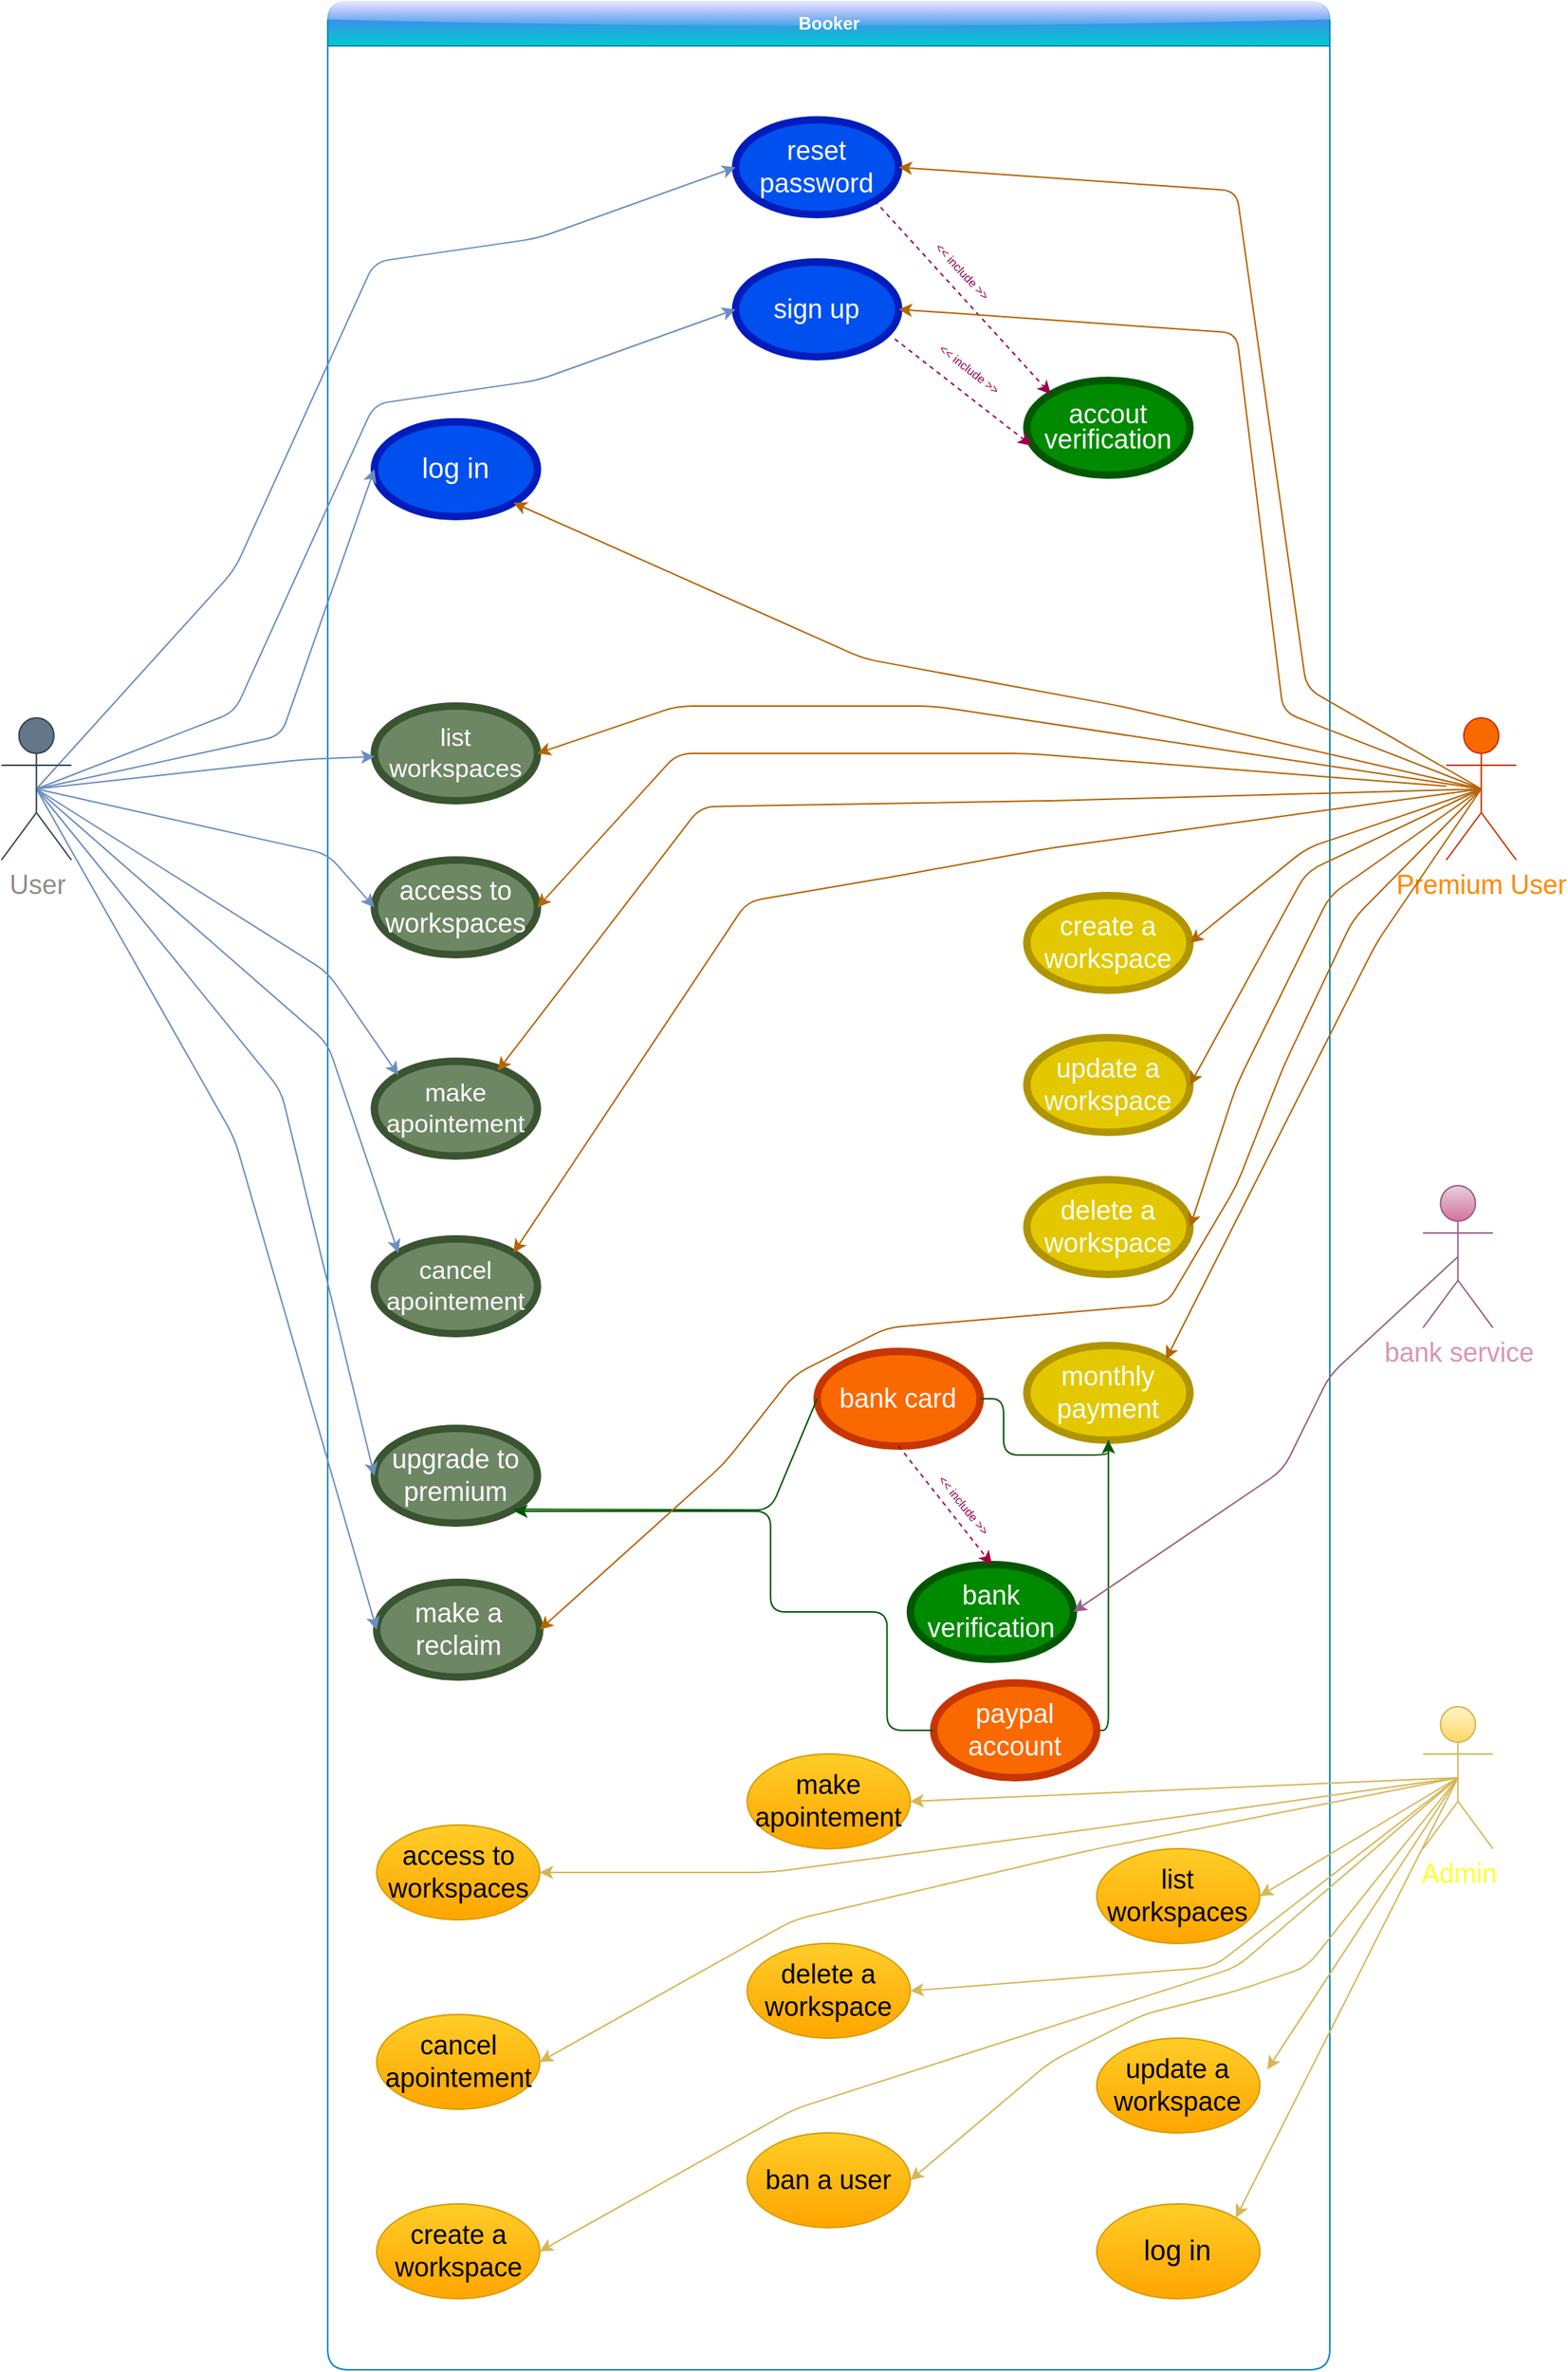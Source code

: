 <mxfile>
    <diagram id="_kCAXdjl6R5vZ4QBvbjE" name="Page-1">
        <mxGraphModel dx="1204" dy="2482" grid="1" gridSize="16" guides="1" tooltips="1" connect="1" arrows="1" fold="1" page="1" pageScale="1" pageWidth="1200" pageHeight="1600" background="none" math="0" shadow="0">
            <root>
                <mxCell id="0"/>
                <mxCell id="1" parent="0"/>
                <mxCell id="193" value="" style="group" vertex="1" connectable="0" parent="1">
                    <mxGeometry x="88" y="-1600" width="1024" height="1600" as="geometry"/>
                </mxCell>
                <mxCell id="40" value="Booker" style="swimlane;whiteSpace=wrap;html=1;startSize=30;fillColor=#6666FF;strokeColor=#0084bd;fontColor=#ffffff;gradientColor=#00CCCC;glass=1;swimlaneLine=1;rounded=1;shadow=0;swimlaneFillColor=#FFFFFF;" parent="193" vertex="1">
                    <mxGeometry x="220.554" width="677.415" height="1600" as="geometry">
                        <mxRectangle x="240" y="-1030" width="80" height="30" as="alternateBounds"/>
                    </mxGeometry>
                </mxCell>
                <mxCell id="21" value="&lt;font color=&quot;#99004d&quot;&gt;&amp;lt;&amp;lt; include &amp;gt;&amp;gt;&lt;/font&gt;" style="text;html=1;strokeColor=none;fillColor=none;align=center;verticalAlign=middle;whiteSpace=wrap;rounded=0;fontSize=8;rotation=47;" parent="40" vertex="1">
                    <mxGeometry x="381.243" y="158.4" width="94.523" height="48.0" as="geometry"/>
                </mxCell>
                <mxCell id="17" value="&lt;font color=&quot;#99004d&quot;&gt;&amp;lt;&amp;lt; include &amp;gt;&amp;gt;&lt;/font&gt;" style="text;html=1;align=center;verticalAlign=middle;whiteSpace=wrap;rounded=0;fontSize=8;rotation=38;" parent="40" vertex="1">
                    <mxGeometry x="385.969" y="224.0" width="94.523" height="48.0" as="geometry"/>
                </mxCell>
                <mxCell id="46" value="&lt;font style=&quot;font-size: 19px;&quot;&gt;log in&lt;/font&gt;" style="ellipse;whiteSpace=wrap;html=1;fillColor=#0050ef;fontColor=#ffffff;strokeColor=#001DBC;strokeWidth=5;" parent="40" vertex="1">
                    <mxGeometry x="31.508" y="284" width="110.277" height="64" as="geometry"/>
                </mxCell>
                <mxCell id="30" value="&lt;font style=&quot;font-size: 17px;&quot;&gt;list workspaces&lt;/font&gt;" style="ellipse;whiteSpace=wrap;html=1;fontSize=9;fillColor=#6d8764;fontColor=#ffffff;strokeColor=#3A5431;strokeWidth=5;" parent="40" vertex="1">
                    <mxGeometry x="31.508" y="476.0" width="110.277" height="64" as="geometry"/>
                </mxCell>
                <mxCell id="38" value="&lt;font style=&quot;font-size: 18px;&quot;&gt;access to workspaces&lt;/font&gt;" style="ellipse;whiteSpace=wrap;html=1;fontSize=9;fillColor=#6d8764;fontColor=#ffffff;strokeColor=#3A5431;strokeWidth=5;" parent="40" vertex="1">
                    <mxGeometry x="31.508" y="580" width="110.277" height="64" as="geometry"/>
                </mxCell>
                <mxCell id="32" value="&lt;font style=&quot;font-size: 17px;&quot;&gt;make apointement&lt;/font&gt;" style="ellipse;whiteSpace=wrap;html=1;fontSize=9;fillColor=#6d8764;fontColor=#ffffff;strokeColor=#3A5431;strokeWidth=5;" parent="40" vertex="1">
                    <mxGeometry x="31.508" y="716.0" width="110.277" height="64" as="geometry"/>
                </mxCell>
                <mxCell id="34" value="&lt;font style=&quot;font-size: 17px;&quot;&gt;cancel apointement&lt;/font&gt;" style="ellipse;whiteSpace=wrap;html=1;fontSize=9;strokeWidth=5;fillColor=#6d8764;fontColor=#ffffff;strokeColor=#3A5431;" parent="40" vertex="1">
                    <mxGeometry x="31.508" y="836" width="110.277" height="64" as="geometry"/>
                </mxCell>
                <mxCell id="36" value="&lt;font style=&quot;font-size: 18px;&quot;&gt;upgrade to premium&lt;/font&gt;" style="ellipse;whiteSpace=wrap;html=1;fontSize=9;strokeWidth=5;fillColor=#6d8764;fontColor=#ffffff;strokeColor=#3A5431;" parent="40" vertex="1">
                    <mxGeometry x="31.508" y="964.0" width="110.277" height="64" as="geometry"/>
                </mxCell>
                <mxCell id="14" value="&lt;p style=&quot;line-height: 125%;&quot;&gt;&lt;font style=&quot;font-size: 18px;&quot;&gt;accout verification&lt;/font&gt;&lt;/p&gt;" style="ellipse;whiteSpace=wrap;html=1;fillColor=#008a00;strokeColor=#005700;fontColor=#ffffff;strokeWidth=5;" parent="40" vertex="1">
                    <mxGeometry x="472.615" y="256" width="110.277" height="64" as="geometry"/>
                </mxCell>
                <mxCell id="60" value="&lt;font color=&quot;#ffffff&quot; style=&quot;font-size: 18px;&quot;&gt;create a workspace&lt;/font&gt;" style="ellipse;whiteSpace=wrap;html=1;fontSize=8;fillColor=#e3c800;fontColor=#000000;strokeColor=#B09500;strokeWidth=5;" parent="40" vertex="1">
                    <mxGeometry x="472.615" y="604" width="110.277" height="64" as="geometry"/>
                </mxCell>
                <mxCell id="61" value="&lt;font style=&quot;font-size: 18px;&quot;&gt;&lt;font style=&quot;font-size: 18px;&quot; color=&quot;#fafafa&quot;&gt;update a&lt;br&gt;workspace&lt;/font&gt;&lt;br&gt;&lt;/font&gt;" style="ellipse;whiteSpace=wrap;html=1;fontSize=8;fillColor=#e3c800;fontColor=#000000;strokeColor=#B09500;strokeWidth=5;" parent="40" vertex="1">
                    <mxGeometry x="472.615" y="700" width="110.277" height="64" as="geometry"/>
                </mxCell>
                <mxCell id="71" value="&lt;font style=&quot;font-size: 18px;&quot;&gt;&lt;font style=&quot;font-size: 18px;&quot; color=&quot;#ffffff&quot;&gt;delete a&lt;br&gt;workspace&lt;/font&gt;&lt;br&gt;&lt;/font&gt;" style="ellipse;whiteSpace=wrap;html=1;fontSize=8;strokeWidth=5;fillColor=#e3c800;fontColor=#000000;strokeColor=#B09500;" parent="40" vertex="1">
                    <mxGeometry x="472.615" y="796.0" width="110.277" height="64" as="geometry"/>
                </mxCell>
                <mxCell id="76" value="&lt;font style=&quot;font-size: 18px;&quot;&gt;make a&lt;br&gt;reclaim&lt;br&gt;&lt;/font&gt;" style="ellipse;whiteSpace=wrap;html=1;fontSize=8;fillColor=#6d8764;fontColor=#ffffff;strokeColor=#3A5431;strokeWidth=5;" parent="40" vertex="1">
                    <mxGeometry x="33.083" y="1068" width="110.277" height="64" as="geometry"/>
                </mxCell>
                <mxCell id="88" value="&lt;font size=&quot;1&quot;&gt;&lt;font style=&quot;font-size: 18px;&quot; color=&quot;#ffffff&quot;&gt;monthly payment&lt;/font&gt;&lt;br&gt;&lt;/font&gt;" style="ellipse;whiteSpace=wrap;html=1;fontSize=8;fillColor=#e3c800;fontColor=#000000;strokeColor=#B09500;strokeWidth=5;" parent="40" vertex="1">
                    <mxGeometry x="472.615" y="908" width="110.277" height="64" as="geometry"/>
                </mxCell>
                <mxCell id="96" style="edgeStyle=orthogonalEdgeStyle;html=1;fontSize=9;exitX=0.5;exitY=1;exitDx=0;exitDy=0;endArrow=none;endFill=0;entryX=1;entryY=0.5;entryDx=0;entryDy=0;fillColor=#008a00;strokeColor=#005700;" parent="40" source="88" target="98" edge="1">
                    <mxGeometry relative="1" as="geometry">
                        <mxPoint x="582.892" y="1084" as="targetPoint"/>
                        <mxPoint x="606.523" y="1020" as="sourcePoint"/>
                        <Array as="points">
                            <mxPoint x="527.754" y="1168"/>
                        </Array>
                    </mxGeometry>
                </mxCell>
                <mxCell id="97" value="&lt;font style=&quot;font-size: 18px;&quot; color=&quot;#ffffff&quot;&gt;bank card&lt;/font&gt;" style="ellipse;whiteSpace=wrap;html=1;fontSize=9;fillColor=#fa6800;fontColor=#000000;strokeColor=#C73500;strokeWidth=5;" parent="40" vertex="1">
                    <mxGeometry x="330.831" y="912" width="110.277" height="64" as="geometry"/>
                </mxCell>
                <mxCell id="95" style="edgeStyle=orthogonalEdgeStyle;html=1;fontSize=9;exitX=0.5;exitY=1;exitDx=0;exitDy=0;endArrow=none;endFill=0;startArrow=classic;startFill=1;entryX=1;entryY=0.5;entryDx=0;entryDy=0;fillColor=#008a00;strokeColor=#005700;" parent="40" source="88" target="97" edge="1">
                    <mxGeometry relative="1" as="geometry">
                        <mxPoint x="456.862" y="1036" as="targetPoint"/>
                    </mxGeometry>
                </mxCell>
                <mxCell id="98" value="&lt;font style=&quot;font-size: 18px;&quot; color=&quot;#ffffff&quot;&gt;paypal account&lt;/font&gt;" style="ellipse;whiteSpace=wrap;html=1;fontSize=9;fillColor=#fa6800;fontColor=#000000;strokeColor=#C73500;strokeWidth=5;" parent="40" vertex="1">
                    <mxGeometry x="409.6" y="1136" width="110.277" height="64" as="geometry"/>
                </mxCell>
                <mxCell id="99" style="html=1;fontSize=9;exitX=1;exitY=1;exitDx=0;exitDy=0;endArrow=none;endFill=0;entryX=0;entryY=0.5;entryDx=0;entryDy=0;fillColor=#008a00;strokeColor=#005700;" parent="40" source="36" target="97" edge="1">
                    <mxGeometry relative="1" as="geometry">
                        <mxPoint x="366.277" y="1195.92" as="targetPoint"/>
                        <mxPoint x="303.262" y="1083.92" as="sourcePoint"/>
                        <Array as="points">
                            <mxPoint x="299.323" y="1019.2"/>
                        </Array>
                    </mxGeometry>
                </mxCell>
                <mxCell id="100" style="edgeStyle=orthogonalEdgeStyle;html=1;fontSize=9;endArrow=none;endFill=0;startArrow=classic;startFill=1;entryX=0;entryY=0.5;entryDx=0;entryDy=0;fillColor=#008a00;strokeColor=#005700;" parent="40" target="98" edge="1">
                    <mxGeometry relative="1" as="geometry">
                        <mxPoint x="232.369" y="1163.92" as="targetPoint"/>
                        <mxPoint x="126.031" y="1020" as="sourcePoint"/>
                        <Array as="points">
                            <mxPoint x="299.323" y="1020.8"/>
                            <mxPoint x="299.323" y="1088"/>
                            <mxPoint x="378.092" y="1088"/>
                            <mxPoint x="378.092" y="1168"/>
                        </Array>
                    </mxGeometry>
                </mxCell>
                <mxCell id="106" value="&lt;font style=&quot;font-size: 18px;&quot;&gt;sign up&lt;/font&gt;" style="ellipse;whiteSpace=wrap;html=1;fillColor=#0050ef;fontColor=#ffffff;strokeColor=#001DBC;strokeWidth=5;" parent="40" vertex="1">
                    <mxGeometry x="275.692" y="176.0" width="110.277" height="64" as="geometry"/>
                </mxCell>
                <mxCell id="135" value="&lt;font style=&quot;font-size: 18px;&quot;&gt;list workspaces&lt;/font&gt;" style="ellipse;whiteSpace=wrap;html=1;fontSize=9;fillColor=#ffcd28;gradientColor=#ffa500;strokeColor=#d79b00;" parent="40" vertex="1">
                    <mxGeometry x="519.877" y="1248" width="110.277" height="64" as="geometry"/>
                </mxCell>
                <mxCell id="136" value="&lt;font style=&quot;font-size: 18px;&quot;&gt;access to workspaces&lt;/font&gt;" style="ellipse;whiteSpace=wrap;html=1;fontSize=9;fillColor=#ffcd28;gradientColor=#ffa500;strokeColor=#d79b00;" parent="40" vertex="1">
                    <mxGeometry x="33.083" y="1232" width="110.277" height="64" as="geometry"/>
                </mxCell>
                <mxCell id="137" value="&lt;font style=&quot;font-size: 18px;&quot;&gt;make apointement&lt;/font&gt;" style="ellipse;whiteSpace=wrap;html=1;fontSize=9;fillColor=#ffcd28;strokeColor=#d79b00;gradientColor=#ffa500;" parent="40" vertex="1">
                    <mxGeometry x="283.569" y="1184" width="110.277" height="64" as="geometry"/>
                </mxCell>
                <mxCell id="138" value="&lt;font style=&quot;font-size: 18px;&quot;&gt;cancel apointement&lt;/font&gt;" style="ellipse;whiteSpace=wrap;html=1;fontSize=9;fillColor=#ffcd28;gradientColor=#ffa500;strokeColor=#d79b00;" parent="40" vertex="1">
                    <mxGeometry x="33.083" y="1360" width="110.277" height="64" as="geometry"/>
                </mxCell>
                <mxCell id="141" value="&lt;font style=&quot;font-size: 18px;&quot;&gt;delete a&lt;br&gt;workspace&lt;br&gt;&lt;/font&gt;" style="ellipse;whiteSpace=wrap;html=1;fontSize=8;fillColor=#ffcd28;gradientColor=#ffa500;strokeColor=#d79b00;" parent="40" vertex="1">
                    <mxGeometry x="283.569" y="1312" width="110.277" height="64" as="geometry"/>
                </mxCell>
                <mxCell id="142" value="&lt;font style=&quot;font-size: 18px;&quot;&gt;update a&lt;br&gt;workspace&lt;br&gt;&lt;/font&gt;" style="ellipse;whiteSpace=wrap;html=1;fontSize=8;fillColor=#ffcd28;gradientColor=#ffa500;strokeColor=#d79b00;" parent="40" vertex="1">
                    <mxGeometry x="519.877" y="1376" width="110.277" height="64" as="geometry"/>
                </mxCell>
                <mxCell id="143" value="&lt;font style=&quot;font-size: 18px;&quot;&gt;create a workspace&lt;/font&gt;" style="ellipse;whiteSpace=wrap;html=1;fontSize=8;fillColor=#ffcd28;gradientColor=#ffa500;strokeColor=#d79b00;" parent="40" vertex="1">
                    <mxGeometry x="33.083" y="1488" width="110.277" height="64" as="geometry"/>
                </mxCell>
                <mxCell id="144" value="&lt;font style=&quot;font-size: 18px;&quot;&gt;ban a user&lt;/font&gt;" style="ellipse;whiteSpace=wrap;html=1;fontSize=8;fillColor=#ffcd28;gradientColor=#ffa500;strokeColor=#d79b00;" parent="40" vertex="1">
                    <mxGeometry x="283.569" y="1440" width="110.277" height="64" as="geometry"/>
                </mxCell>
                <mxCell id="13" value="" style="endArrow=classic;html=1;jumpStyle=gap;dashed=1;entryX=0.029;entryY=0.688;entryDx=0;entryDy=0;entryPerimeter=0;exitX=0.976;exitY=0.812;exitDx=0;exitDy=0;exitPerimeter=0;strokeColor=#99004D;" parent="40" source="106" target="14" edge="1">
                    <mxGeometry width="50" height="50" relative="1" as="geometry">
                        <mxPoint x="110.277" y="300" as="sourcePoint"/>
                        <mxPoint x="204.8" y="220.0" as="targetPoint"/>
                    </mxGeometry>
                </mxCell>
                <mxCell id="20" value="" style="endArrow=classic;html=1;jumpStyle=gap;dashed=1;exitX=1;exitY=1;exitDx=0;exitDy=0;entryX=0;entryY=0;entryDx=0;entryDy=0;strokeColor=#99004D;" parent="40" source="180" target="14" edge="1">
                    <mxGeometry width="50" height="50" relative="1" as="geometry">
                        <mxPoint x="110.277" y="300" as="sourcePoint"/>
                        <mxPoint x="220.561" y="447.384" as="targetPoint"/>
                    </mxGeometry>
                </mxCell>
                <mxCell id="177" value="&lt;font style=&quot;font-size: 19px;&quot;&gt;log in&lt;/font&gt;" style="ellipse;whiteSpace=wrap;html=1;fillColor=#ffcd28;gradientColor=#ffa500;strokeColor=#d79b00;" parent="40" vertex="1">
                    <mxGeometry x="519.877" y="1488" width="110.277" height="64" as="geometry"/>
                </mxCell>
                <mxCell id="180" value="&lt;font style=&quot;font-size: 18px;&quot;&gt;reset password&lt;/font&gt;" style="ellipse;whiteSpace=wrap;html=1;fillColor=#0050ef;fontColor=#ffffff;strokeColor=#001DBC;strokeWidth=5;" parent="40" vertex="1">
                    <mxGeometry x="275.692" y="80.0" width="110.277" height="64" as="geometry"/>
                </mxCell>
                <mxCell id="182" value="" style="endArrow=classic;html=1;fontSize=9;exitX=0.5;exitY=0.5;exitDx=0;exitDy=0;exitPerimeter=0;entryX=0;entryY=0.5;entryDx=0;entryDy=0;fillColor=#dae8fc;strokeColor=#6c8ebf;" parent="40" source="174" edge="1">
                    <mxGeometry width="50" height="50" relative="1" as="geometry">
                        <mxPoint x="-196.923" y="436.0" as="sourcePoint"/>
                        <mxPoint x="275.692" y="112.0" as="targetPoint"/>
                        <Array as="points">
                            <mxPoint x="-63.015" y="384.0"/>
                            <mxPoint x="31.508" y="176.0"/>
                            <mxPoint x="141.785" y="160.0"/>
                        </Array>
                    </mxGeometry>
                </mxCell>
                <mxCell id="188" value="&lt;font style=&quot;font-size: 18px;&quot;&gt;bank&lt;br&gt;verification&lt;/font&gt;" style="ellipse;whiteSpace=wrap;html=1;fontSize=9;fillColor=#008a00;strokeColor=#005700;strokeWidth=5;fontColor=#ffffff;" parent="40" vertex="1">
                    <mxGeometry x="393.846" y="1056" width="110.277" height="64" as="geometry"/>
                </mxCell>
                <mxCell id="190" value="" style="endArrow=classic;html=1;fontColor=#db93b3;entryX=0.5;entryY=0;entryDx=0;entryDy=0;exitX=0.5;exitY=1;exitDx=0;exitDy=0;fillColor=#d80073;strokeColor=#A50040;dashed=1;" parent="40" source="97" target="188" edge="1">
                    <mxGeometry width="50" height="50" relative="1" as="geometry">
                        <mxPoint x="330.831" y="1168" as="sourcePoint"/>
                        <mxPoint x="409.6" y="1088" as="targetPoint"/>
                    </mxGeometry>
                </mxCell>
                <mxCell id="192" value="&lt;font color=&quot;#99004d&quot;&gt;&amp;lt;&amp;lt; include &amp;gt;&amp;gt;&lt;/font&gt;" style="text;html=1;strokeColor=none;fillColor=none;align=center;verticalAlign=middle;whiteSpace=wrap;rounded=0;fontSize=8;rotation=51;" parent="40" vertex="1">
                    <mxGeometry x="382.818" y="992.0" width="94.523" height="48.0" as="geometry"/>
                </mxCell>
                <mxCell id="57" style="edgeStyle=none;html=1;exitX=0.5;exitY=0.5;exitDx=0;exitDy=0;exitPerimeter=0;entryX=1;entryY=0.5;entryDx=0;entryDy=0;fontSize=8;fillColor=#fad7ac;strokeColor=#b46504;" parent="193" source="49" target="30" edge="1">
                    <mxGeometry relative="1" as="geometry">
                        <Array as="points">
                            <mxPoint x="630.154" y="476.0"/>
                            <mxPoint x="456.862" y="476.0"/>
                        </Array>
                    </mxGeometry>
                </mxCell>
                <mxCell id="49" value="&lt;font style=&quot;font-size: 18px;&quot; color=&quot;#ff8800&quot;&gt;Premium User&lt;/font&gt;" style="shape=umlActor;verticalLabelPosition=bottom;verticalAlign=top;html=1;outlineConnect=0;fillColor=#fa6800;fontColor=#000000;strokeColor=#C73500;" parent="193" vertex="1">
                    <mxGeometry x="976.738" y="484.0" width="47.262" height="96.0" as="geometry"/>
                </mxCell>
                <mxCell id="53" value="" style="endArrow=classic;html=1;fontSize=8;entryX=1;entryY=1;entryDx=0;entryDy=0;exitX=0.5;exitY=0.5;exitDx=0;exitDy=0;exitPerimeter=0;fillColor=#fad7ac;strokeColor=#b46504;" parent="193" source="49" target="46" edge="1">
                    <mxGeometry width="50" height="50" relative="1" as="geometry">
                        <mxPoint x="803.446" y="564" as="sourcePoint"/>
                        <mxPoint x="882.215" y="484.0" as="targetPoint"/>
                        <Array as="points">
                            <mxPoint x="756.185" y="476.0"/>
                            <mxPoint x="582.892" y="444"/>
                        </Array>
                    </mxGeometry>
                </mxCell>
                <mxCell id="56" value="" style="endArrow=classic;html=1;fontSize=8;entryX=1;entryY=0.5;entryDx=0;entryDy=0;fillColor=#fad7ac;strokeColor=#b46504;" parent="193" source="49" target="38" edge="1">
                    <mxGeometry width="50" height="50" relative="1" as="geometry">
                        <mxPoint x="488.369" y="604" as="sourcePoint"/>
                        <mxPoint x="567.138" y="524" as="targetPoint"/>
                        <Array as="points">
                            <mxPoint x="693.169" y="508.0"/>
                            <mxPoint x="456.862" y="508.0"/>
                        </Array>
                    </mxGeometry>
                </mxCell>
                <mxCell id="58" value="" style="endArrow=classic;html=1;fontSize=8;entryX=0.757;entryY=0.1;entryDx=0;entryDy=0;exitX=0.5;exitY=0.5;exitDx=0;exitDy=0;exitPerimeter=0;entryPerimeter=0;fillColor=#fad7ac;strokeColor=#b46504;" parent="193" source="49" target="32" edge="1">
                    <mxGeometry width="50" height="50" relative="1" as="geometry">
                        <mxPoint x="945.231" y="546.857" as="sourcePoint"/>
                        <mxPoint x="346.585" y="612" as="targetPoint"/>
                        <Array as="points">
                            <mxPoint x="708.923" y="540.0"/>
                            <mxPoint x="472.615" y="544"/>
                        </Array>
                    </mxGeometry>
                </mxCell>
                <mxCell id="59" value="" style="endArrow=classic;html=1;fontSize=8;entryX=1;entryY=0;entryDx=0;entryDy=0;exitX=0.5;exitY=0.5;exitDx=0;exitDy=0;exitPerimeter=0;fillColor=#fad7ac;strokeColor=#b46504;" parent="193" source="49" target="34" edge="1">
                    <mxGeometry width="50" height="50" relative="1" as="geometry">
                        <mxPoint x="968.862" y="548" as="sourcePoint"/>
                        <mxPoint x="319.787" y="722.4" as="targetPoint"/>
                        <Array as="points">
                            <mxPoint x="708.923" y="572"/>
                            <mxPoint x="598.646" y="592"/>
                            <mxPoint x="504.123" y="608"/>
                        </Array>
                    </mxGeometry>
                </mxCell>
                <mxCell id="79" value="" style="endArrow=classic;html=1;fontSize=9;entryX=0;entryY=0.5;entryDx=0;entryDy=0;exitX=0.5;exitY=0.5;exitDx=0;exitDy=0;exitPerimeter=0;fillColor=#dae8fc;strokeColor=#6c8ebf;" parent="193" target="76" edge="1">
                    <mxGeometry width="50" height="50" relative="1" as="geometry">
                        <mxPoint x="23.631" y="532" as="sourcePoint"/>
                        <mxPoint x="567.138" y="828.0" as="targetPoint"/>
                        <Array as="points">
                            <mxPoint x="157.538" y="768.0"/>
                        </Array>
                    </mxGeometry>
                </mxCell>
                <mxCell id="80" value="" style="endArrow=classic;html=1;fontSize=9;entryX=1;entryY=0.5;entryDx=0;entryDy=0;exitX=0.5;exitY=0.5;exitDx=0;exitDy=0;exitPerimeter=0;fillColor=#fad7ac;strokeColor=#b46504;" parent="193" source="49" target="76" edge="1">
                    <mxGeometry width="50" height="50" relative="1" as="geometry">
                        <mxPoint x="803.446" y="876" as="sourcePoint"/>
                        <mxPoint x="567.138" y="796.0" as="targetPoint"/>
                        <Array as="points">
                            <mxPoint x="913.723" y="620"/>
                            <mxPoint x="866.462" y="720"/>
                            <mxPoint x="834.954" y="800"/>
                            <mxPoint x="787.692" y="880.0"/>
                            <mxPoint x="598.646" y="896.0"/>
                            <mxPoint x="535.631" y="928.0"/>
                            <mxPoint x="488.369" y="988"/>
                        </Array>
                    </mxGeometry>
                </mxCell>
                <mxCell id="81" value="" style="endArrow=classic;html=1;fontSize=9;entryX=1;entryY=0.5;entryDx=0;entryDy=0;exitX=0.5;exitY=0.5;exitDx=0;exitDy=0;exitPerimeter=0;fillColor=#fad7ac;strokeColor=#b46504;" parent="193" source="49" target="71" edge="1">
                    <mxGeometry width="50" height="50" relative="1" as="geometry">
                        <mxPoint x="488.369" y="780.0" as="sourcePoint"/>
                        <mxPoint x="567.138" y="700" as="targetPoint"/>
                        <Array as="points">
                            <mxPoint x="897.969" y="604"/>
                            <mxPoint x="834.954" y="732"/>
                        </Array>
                    </mxGeometry>
                </mxCell>
                <mxCell id="82" value="" style="endArrow=classic;html=1;fontSize=9;entryX=1;entryY=0.5;entryDx=0;entryDy=0;exitX=0.5;exitY=0.5;exitDx=0;exitDy=0;exitPerimeter=0;fillColor=#fad7ac;strokeColor=#b46504;" parent="193" source="49" target="61" edge="1">
                    <mxGeometry width="50" height="50" relative="1" as="geometry">
                        <mxPoint x="1000.369" y="524" as="sourcePoint"/>
                        <mxPoint x="803.446" y="804.0" as="targetPoint"/>
                        <Array as="points">
                            <mxPoint x="882.215" y="588"/>
                        </Array>
                    </mxGeometry>
                </mxCell>
                <mxCell id="84" value="" style="endArrow=classic;html=1;fontSize=9;entryX=1;entryY=0.5;entryDx=0;entryDy=0;exitX=0.5;exitY=0.5;exitDx=0;exitDy=0;exitPerimeter=0;fillColor=#fad7ac;strokeColor=#b46504;" parent="193" source="49" target="60" edge="1">
                    <mxGeometry width="50" height="50" relative="1" as="geometry">
                        <mxPoint x="1000.369" y="444" as="sourcePoint"/>
                        <mxPoint x="803.446" y="628" as="targetPoint"/>
                        <Array as="points">
                            <mxPoint x="882.215" y="572"/>
                        </Array>
                    </mxGeometry>
                </mxCell>
                <mxCell id="86" value="" style="endArrow=classic;html=1;fontSize=9;exitX=0.5;exitY=0.5;exitDx=0;exitDy=0;exitPerimeter=0;fillColor=#fad7ac;strokeColor=#b46504;entryX=1;entryY=0;entryDx=0;entryDy=0;" parent="193" source="49" target="88" edge="1">
                    <mxGeometry width="50" height="50" relative="1" as="geometry">
                        <mxPoint x="992.492" y="652" as="sourcePoint"/>
                        <mxPoint x="803.446" y="928.0" as="targetPoint"/>
                        <Array as="points">
                            <mxPoint x="929.477" y="636"/>
                        </Array>
                    </mxGeometry>
                </mxCell>
                <mxCell id="107" value="" style="endArrow=classic;html=1;fontSize=9;exitX=0.5;exitY=0.5;exitDx=0;exitDy=0;exitPerimeter=0;entryX=0;entryY=0.5;entryDx=0;entryDy=0;fillColor=#dae8fc;strokeColor=#6c8ebf;" parent="193" target="106" edge="1">
                    <mxGeometry width="50" height="50" relative="1" as="geometry">
                        <mxPoint x="23.631" y="532" as="sourcePoint"/>
                        <mxPoint x="582.892" y="320.0" as="targetPoint"/>
                        <Array as="points">
                            <mxPoint x="157.538" y="480"/>
                            <mxPoint x="252.062" y="272"/>
                            <mxPoint x="362.338" y="256"/>
                        </Array>
                    </mxGeometry>
                </mxCell>
                <mxCell id="108" value="" style="endArrow=classic;html=1;fontSize=9;entryX=1;entryY=0.5;entryDx=0;entryDy=0;exitX=0.5;exitY=0.5;exitDx=0;exitDy=0;exitPerimeter=0;fillColor=#fad7ac;strokeColor=#b46504;" parent="193" source="49" target="106" edge="1">
                    <mxGeometry width="50" height="50" relative="1" as="geometry">
                        <mxPoint x="504.123" y="400" as="sourcePoint"/>
                        <mxPoint x="582.892" y="320.0" as="targetPoint"/>
                        <Array as="points">
                            <mxPoint x="866.462" y="480"/>
                            <mxPoint x="834.954" y="224.0"/>
                        </Array>
                    </mxGeometry>
                </mxCell>
                <mxCell id="134" value="&lt;font style=&quot;font-size: 18px;&quot; color=&quot;#ffff33&quot;&gt;Admin&lt;/font&gt;" style="shape=umlActor;verticalLabelPosition=bottom;verticalAlign=top;html=1;outlineConnect=0;fillColor=#fff2cc;strokeColor=#d6b656;gradientColor=#ffd966;" parent="193" vertex="1">
                    <mxGeometry x="960.985" y="1152" width="47.262" height="96.0" as="geometry"/>
                </mxCell>
                <mxCell id="146" value="" style="endArrow=classic;html=1;fontSize=9;entryX=1;entryY=0.5;entryDx=0;entryDy=0;exitX=0.5;exitY=0.5;exitDx=0;exitDy=0;exitPerimeter=0;fillColor=#fff2cc;gradientColor=#ffd966;strokeColor=#d6b656;" parent="193" source="134" target="135" edge="1">
                    <mxGeometry width="50" height="50" relative="1" as="geometry">
                        <mxPoint x="567.138" y="1472" as="sourcePoint"/>
                        <mxPoint x="645.908" y="1392.0" as="targetPoint"/>
                    </mxGeometry>
                </mxCell>
                <mxCell id="147" value="" style="endArrow=classic;html=1;fontSize=9;entryX=1.046;entryY=0.33;entryDx=0;entryDy=0;exitX=0.5;exitY=0.5;exitDx=0;exitDy=0;exitPerimeter=0;entryPerimeter=0;fillColor=#fff2cc;gradientColor=#ffd966;strokeColor=#d6b656;" parent="193" source="134" target="142" edge="1">
                    <mxGeometry width="50" height="50" relative="1" as="geometry">
                        <mxPoint x="1016.123" y="1248" as="sourcePoint"/>
                        <mxPoint x="866.462" y="1296" as="targetPoint"/>
                    </mxGeometry>
                </mxCell>
                <mxCell id="148" value="" style="endArrow=classic;html=1;fontSize=9;entryX=1;entryY=0.5;entryDx=0;entryDy=0;exitX=0.5;exitY=0.5;exitDx=0;exitDy=0;exitPerimeter=0;fillColor=#fff2cc;gradientColor=#ffd966;strokeColor=#d6b656;" parent="193" source="134" target="137" edge="1">
                    <mxGeometry width="50" height="50" relative="1" as="geometry">
                        <mxPoint x="1031.877" y="1264" as="sourcePoint"/>
                        <mxPoint x="882.215" y="1312" as="targetPoint"/>
                    </mxGeometry>
                </mxCell>
                <mxCell id="149" value="" style="endArrow=classic;html=1;fontSize=9;entryX=1;entryY=0.5;entryDx=0;entryDy=0;exitX=0.5;exitY=0.5;exitDx=0;exitDy=0;exitPerimeter=0;fillColor=#fff2cc;gradientColor=#ffd966;strokeColor=#d6b656;" parent="193" source="134" target="136" edge="1">
                    <mxGeometry width="50" height="50" relative="1" as="geometry">
                        <mxPoint x="1016.123" y="1248" as="sourcePoint"/>
                        <mxPoint x="630.154" y="1232" as="targetPoint"/>
                        <Array as="points">
                            <mxPoint x="756.185" y="1232"/>
                            <mxPoint x="519.877" y="1264"/>
                        </Array>
                    </mxGeometry>
                </mxCell>
                <mxCell id="150" value="" style="endArrow=classic;html=1;fontSize=9;entryX=1;entryY=0.5;entryDx=0;entryDy=0;exitX=0.5;exitY=0.5;exitDx=0;exitDy=0;exitPerimeter=0;fillColor=#fff2cc;gradientColor=#ffd966;strokeColor=#d6b656;" parent="193" source="134" target="141" edge="1">
                    <mxGeometry width="50" height="50" relative="1" as="geometry">
                        <mxPoint x="1031.877" y="1264" as="sourcePoint"/>
                        <mxPoint x="645.908" y="1248" as="targetPoint"/>
                        <Array as="points">
                            <mxPoint x="819.2" y="1328"/>
                        </Array>
                    </mxGeometry>
                </mxCell>
                <mxCell id="151" value="" style="endArrow=classic;html=1;fontSize=9;entryX=1;entryY=0.5;entryDx=0;entryDy=0;exitX=0.5;exitY=0.5;exitDx=0;exitDy=0;exitPerimeter=0;fillColor=#fff2cc;gradientColor=#ffd966;strokeColor=#d6b656;" parent="193" source="134" target="138" edge="1">
                    <mxGeometry width="50" height="50" relative="1" as="geometry">
                        <mxPoint x="1047.631" y="1280.0" as="sourcePoint"/>
                        <mxPoint x="661.662" y="1264" as="targetPoint"/>
                        <Array as="points">
                            <mxPoint x="740.431" y="1248"/>
                            <mxPoint x="535.631" y="1296"/>
                        </Array>
                    </mxGeometry>
                </mxCell>
                <mxCell id="152" value="" style="endArrow=classic;html=1;fontSize=9;entryX=1;entryY=0.5;entryDx=0;entryDy=0;exitX=0.5;exitY=0.5;exitDx=0;exitDy=0;exitPerimeter=0;fillColor=#fff2cc;gradientColor=#ffd966;strokeColor=#d6b656;" parent="193" source="134" target="143" edge="1">
                    <mxGeometry width="50" height="50" relative="1" as="geometry">
                        <mxPoint x="1063.385" y="1296" as="sourcePoint"/>
                        <mxPoint x="677.415" y="1280.0" as="targetPoint"/>
                        <Array as="points">
                            <mxPoint x="834.954" y="1328"/>
                            <mxPoint x="535.631" y="1424"/>
                        </Array>
                    </mxGeometry>
                </mxCell>
                <mxCell id="153" value="" style="endArrow=classic;html=1;fontSize=9;entryX=1;entryY=0.5;entryDx=0;entryDy=0;exitX=0.5;exitY=0.5;exitDx=0;exitDy=0;exitPerimeter=0;fillColor=#fff2cc;gradientColor=#ffd966;strokeColor=#d6b656;" parent="193" source="134" target="144" edge="1">
                    <mxGeometry width="50" height="50" relative="1" as="geometry">
                        <mxPoint x="1079.138" y="1312" as="sourcePoint"/>
                        <mxPoint x="693.169" y="1296" as="targetPoint"/>
                        <Array as="points">
                            <mxPoint x="882.215" y="1328"/>
                            <mxPoint x="834.954" y="1344.0"/>
                            <mxPoint x="771.938" y="1360"/>
                            <mxPoint x="708.923" y="1392.0"/>
                        </Array>
                    </mxGeometry>
                </mxCell>
                <mxCell id="167" value="" style="endArrow=classic;html=1;fontSize=9;exitX=0.5;exitY=0.5;exitDx=0;exitDy=0;exitPerimeter=0;fillColor=#dae8fc;strokeColor=#6c8ebf;entryX=0;entryY=0.5;entryDx=0;entryDy=0;" parent="193" target="46" edge="1">
                    <mxGeometry width="50" height="50" relative="1" as="geometry">
                        <mxPoint x="23.631" y="532" as="sourcePoint"/>
                        <mxPoint x="472.615" y="240" as="targetPoint"/>
                        <Array as="points">
                            <mxPoint x="189.046" y="496.0"/>
                        </Array>
                    </mxGeometry>
                </mxCell>
                <mxCell id="168" value="" style="endArrow=classic;html=1;fontSize=9;exitX=0.5;exitY=0.5;exitDx=0;exitDy=0;exitPerimeter=0;fillColor=#dae8fc;strokeColor=#6c8ebf;" parent="193" target="30" edge="1">
                    <mxGeometry width="50" height="50" relative="1" as="geometry">
                        <mxPoint x="23.631" y="532" as="sourcePoint"/>
                        <mxPoint x="267.815" y="332" as="targetPoint"/>
                        <Array as="points">
                            <mxPoint x="204.8" y="512"/>
                        </Array>
                    </mxGeometry>
                </mxCell>
                <mxCell id="169" value="" style="endArrow=classic;html=1;fontSize=9;exitX=0.5;exitY=0.5;exitDx=0;exitDy=0;exitPerimeter=0;fillColor=#dae8fc;strokeColor=#6c8ebf;entryX=0;entryY=0.5;entryDx=0;entryDy=0;" parent="193" target="38" edge="1">
                    <mxGeometry width="50" height="50" relative="1" as="geometry">
                        <mxPoint x="23.631" y="532" as="sourcePoint"/>
                        <mxPoint x="283.569" y="348.0" as="targetPoint"/>
                        <Array as="points">
                            <mxPoint x="220.554" y="576"/>
                        </Array>
                    </mxGeometry>
                </mxCell>
                <mxCell id="171" value="" style="endArrow=classic;html=1;fontSize=9;exitX=0.5;exitY=0.5;exitDx=0;exitDy=0;exitPerimeter=0;fillColor=#dae8fc;strokeColor=#6c8ebf;entryX=0;entryY=0;entryDx=0;entryDy=0;" parent="193" target="32" edge="1">
                    <mxGeometry width="50" height="50" relative="1" as="geometry">
                        <mxPoint x="23.631" y="532" as="sourcePoint"/>
                        <mxPoint x="283.569" y="644.8" as="targetPoint"/>
                        <Array as="points">
                            <mxPoint x="220.554" y="656"/>
                        </Array>
                    </mxGeometry>
                </mxCell>
                <mxCell id="172" value="" style="endArrow=classic;html=1;fontSize=9;exitX=0.5;exitY=0.5;exitDx=0;exitDy=0;exitPerimeter=0;fillColor=#dae8fc;strokeColor=#6c8ebf;entryX=0;entryY=0;entryDx=0;entryDy=0;" parent="193" target="34" edge="1">
                    <mxGeometry width="50" height="50" relative="1" as="geometry">
                        <mxPoint x="23.631" y="532" as="sourcePoint"/>
                        <mxPoint x="299.323" y="660" as="targetPoint"/>
                        <Array as="points">
                            <mxPoint x="220.554" y="704.0"/>
                        </Array>
                    </mxGeometry>
                </mxCell>
                <mxCell id="173" value="" style="endArrow=classic;html=1;fontSize=9;exitX=0.5;exitY=0.5;exitDx=0;exitDy=0;exitPerimeter=0;fillColor=#dae8fc;strokeColor=#6c8ebf;entryX=0;entryY=0.5;entryDx=0;entryDy=0;" parent="193" target="36" edge="1">
                    <mxGeometry width="50" height="50" relative="1" as="geometry">
                        <mxPoint x="23.631" y="532" as="sourcePoint"/>
                        <mxPoint x="315.077" y="676" as="targetPoint"/>
                        <Array as="points">
                            <mxPoint x="189.046" y="736"/>
                        </Array>
                    </mxGeometry>
                </mxCell>
                <mxCell id="174" value="&lt;font style=&quot;font-size: 18px;&quot; color=&quot;#928c8b&quot;&gt;User&lt;/font&gt;" style="shape=umlActor;verticalLabelPosition=bottom;verticalAlign=top;html=1;outlineConnect=0;fillColor=#647687;fontColor=#ffffff;strokeColor=#314354;" parent="193" vertex="1">
                    <mxGeometry y="484.0" width="47.262" height="96.0" as="geometry"/>
                </mxCell>
                <mxCell id="179" value="" style="endArrow=classic;html=1;fontSize=9;entryX=1;entryY=0;entryDx=0;entryDy=0;exitX=0.5;exitY=0.5;exitDx=0;exitDy=0;exitPerimeter=0;fillColor=#fff2cc;gradientColor=#ffd966;strokeColor=#d6b656;" parent="193" source="134" target="177" edge="1">
                    <mxGeometry width="50" height="50" relative="1" as="geometry">
                        <mxPoint x="1000.369" y="1216" as="sourcePoint"/>
                        <mxPoint x="871.534" y="1413.12" as="targetPoint"/>
                    </mxGeometry>
                </mxCell>
                <mxCell id="181" value="" style="endArrow=classic;html=1;fontSize=9;entryX=1;entryY=0.5;entryDx=0;entryDy=0;exitX=0.5;exitY=0.5;exitDx=0;exitDy=0;exitPerimeter=0;fillColor=#fad7ac;strokeColor=#b46504;" parent="193" source="49" target="180" edge="1">
                    <mxGeometry width="50" height="50" relative="1" as="geometry">
                        <mxPoint x="1000.369" y="436.0" as="sourcePoint"/>
                        <mxPoint x="606.523" y="112.0" as="targetPoint"/>
                        <Array as="points">
                            <mxPoint x="882.215" y="464.0"/>
                            <mxPoint x="834.954" y="128"/>
                        </Array>
                    </mxGeometry>
                </mxCell>
                <mxCell id="185" value="&lt;font style=&quot;font-size: 18px;&quot; color=&quot;#db93b3&quot;&gt;bank service&lt;/font&gt;" style="shape=umlActor;verticalLabelPosition=bottom;verticalAlign=top;html=1;outlineConnect=0;fillColor=#e6d0de;strokeColor=#996185;gradientColor=#d5739d;" parent="193" vertex="1">
                    <mxGeometry x="960.985" y="800" width="47.262" height="96.0" as="geometry"/>
                </mxCell>
                <mxCell id="189" value="" style="endArrow=classic;html=1;fontColor=#db93b3;entryX=1;entryY=0.5;entryDx=0;entryDy=0;exitX=0.5;exitY=0.5;exitDx=0;exitDy=0;exitPerimeter=0;fillColor=#e6d0de;strokeColor=#996185;gradientColor=#d5739d;" parent="193" source="185" target="188" edge="1">
                    <mxGeometry width="50" height="50" relative="1" as="geometry">
                        <mxPoint x="661.662" y="1152" as="sourcePoint"/>
                        <mxPoint x="740.431" y="1072" as="targetPoint"/>
                        <Array as="points">
                            <mxPoint x="897.969" y="928.0"/>
                            <mxPoint x="866.462" y="992.0"/>
                        </Array>
                    </mxGeometry>
                </mxCell>
            </root>
        </mxGraphModel>
    </diagram>
</mxfile>
